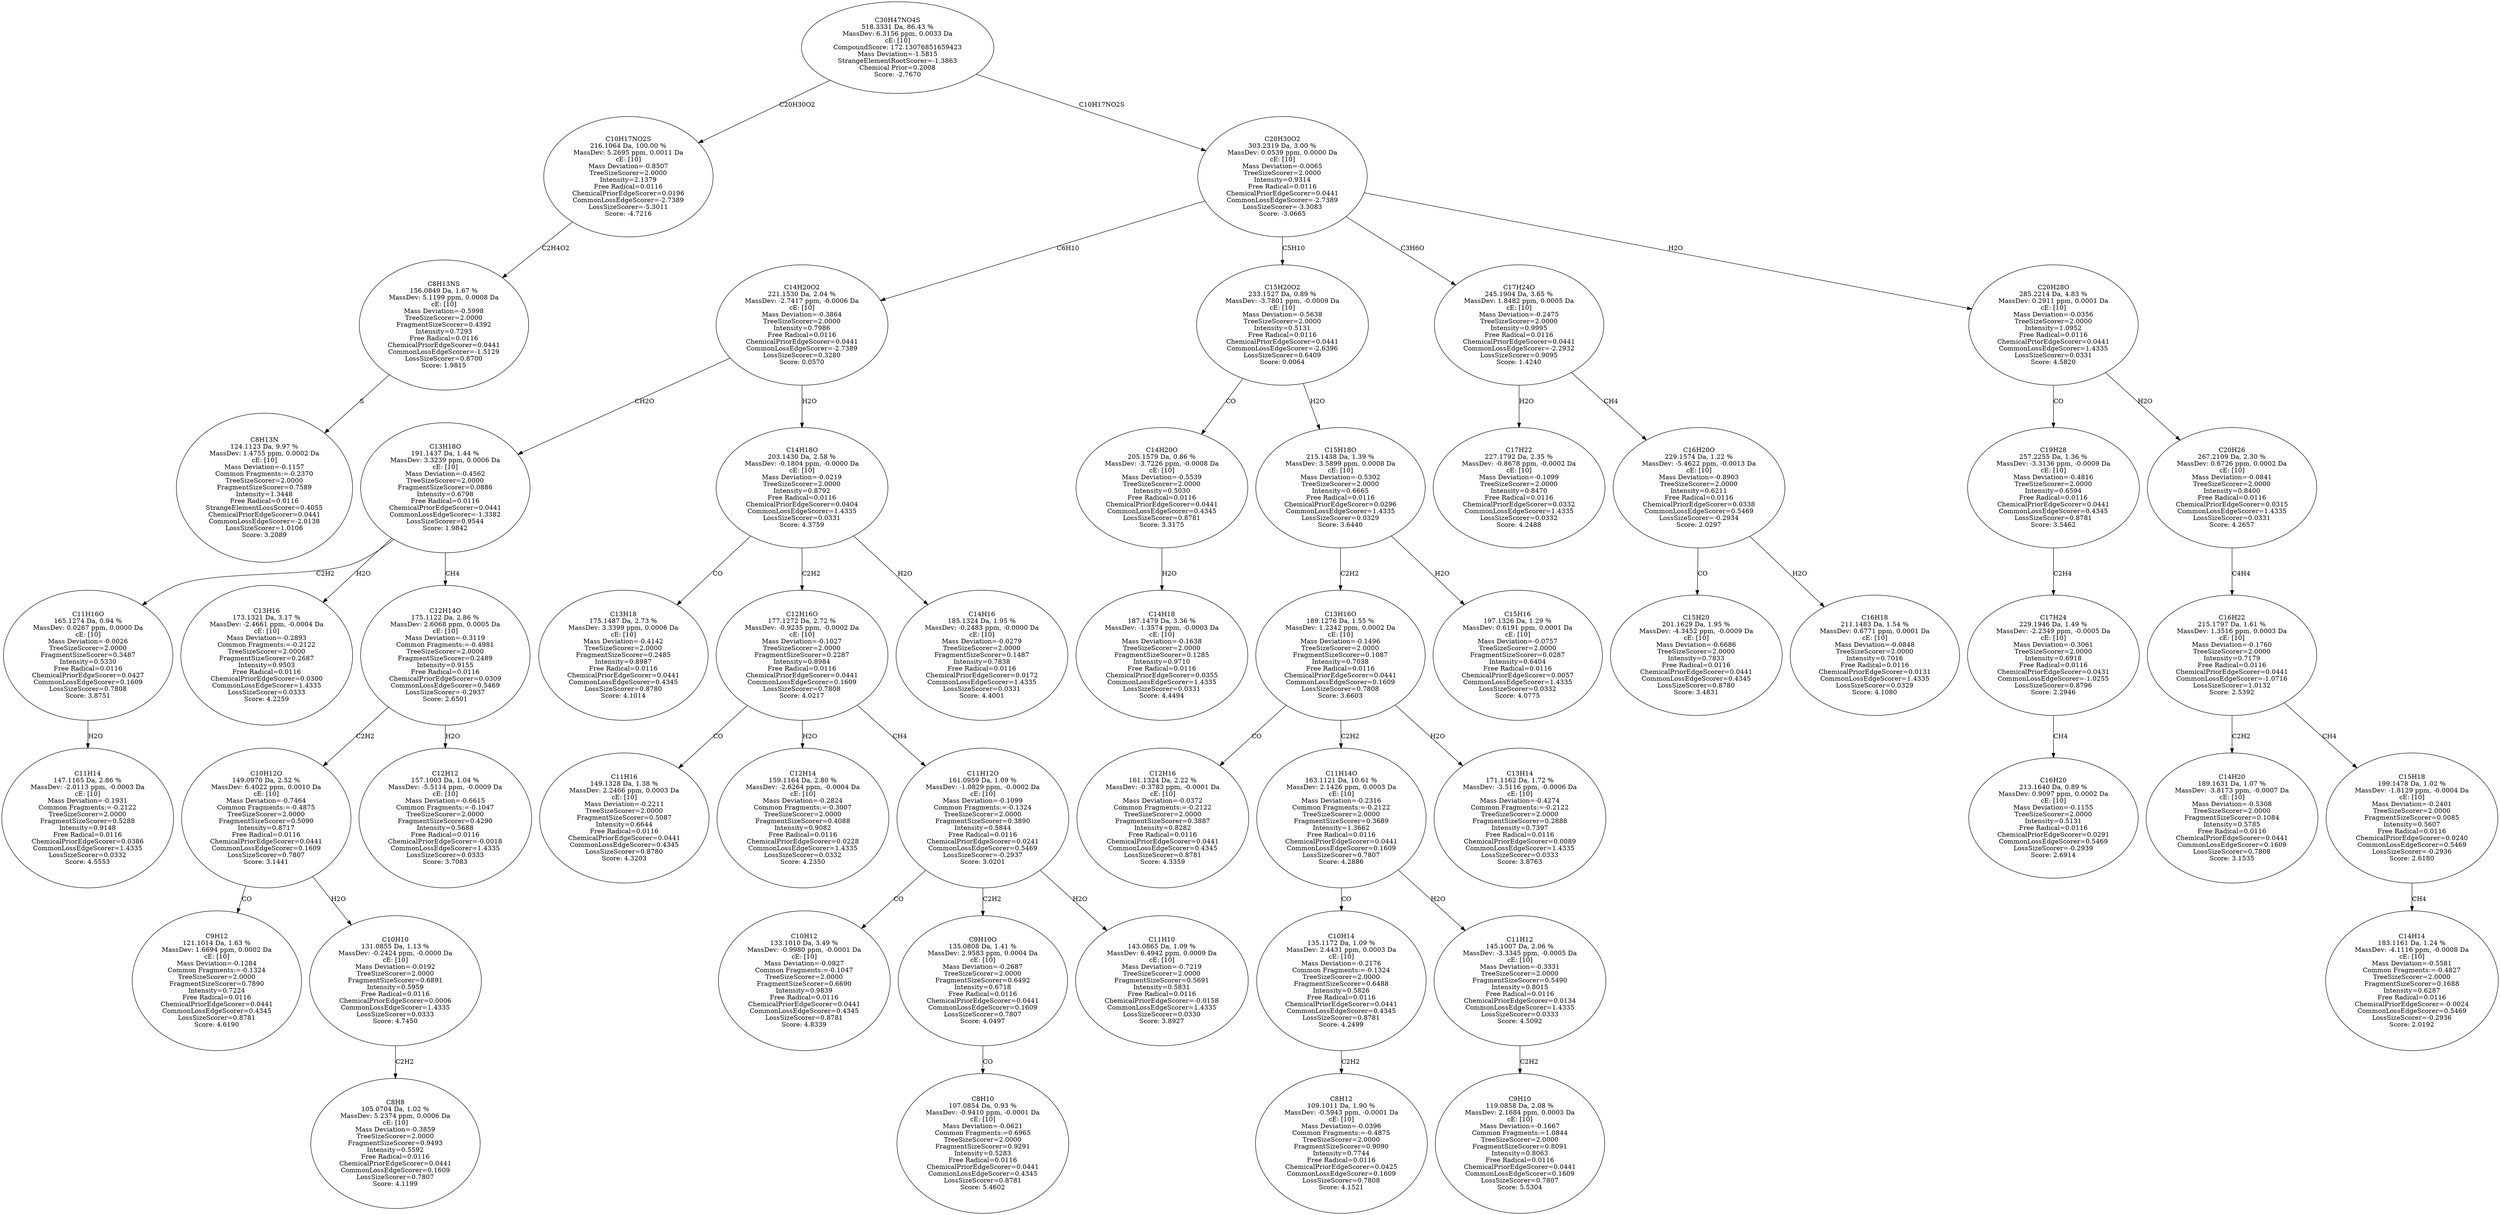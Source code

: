 strict digraph {
v1 [label="C8H13N\n124.1123 Da, 9.97 %\nMassDev: 1.4755 ppm, 0.0002 Da\ncE: [10]\nMass Deviation=-0.1157\nCommon Fragments:=-0.2370\nTreeSizeScorer=2.0000\nFragmentSizeScorer=0.7589\nIntensity=1.3448\nFree Radical=0.0116\nStrangeElementLossScorer=0.4055\nChemicalPriorEdgeScorer=0.0441\nCommonLossEdgeScorer=-2.0138\nLossSizeScorer=1.0106\nScore: 3.2089"];
v2 [label="C8H13NS\n156.0849 Da, 1.67 %\nMassDev: 5.1199 ppm, 0.0008 Da\ncE: [10]\nMass Deviation=-0.5998\nTreeSizeScorer=2.0000\nFragmentSizeScorer=0.4392\nIntensity=0.7293\nFree Radical=0.0116\nChemicalPriorEdgeScorer=0.0441\nCommonLossEdgeScorer=-1.5129\nLossSizeScorer=0.8700\nScore: 1.9815"];
v3 [label="C10H17NO2S\n216.1064 Da, 100.00 %\nMassDev: 5.2695 ppm, 0.0011 Da\ncE: [10]\nMass Deviation=-0.8507\nTreeSizeScorer=2.0000\nIntensity=2.1379\nFree Radical=0.0116\nChemicalPriorEdgeScorer=0.0196\nCommonLossEdgeScorer=-2.7389\nLossSizeScorer=-5.3011\nScore: -4.7216"];
v4 [label="C11H14\n147.1165 Da, 2.86 %\nMassDev: -2.0113 ppm, -0.0003 Da\ncE: [10]\nMass Deviation=-0.1931\nCommon Fragments:=-0.2122\nTreeSizeScorer=2.0000\nFragmentSizeScorer=0.5288\nIntensity=0.9148\nFree Radical=0.0116\nChemicalPriorEdgeScorer=0.0386\nCommonLossEdgeScorer=1.4335\nLossSizeScorer=0.0332\nScore: 4.5553"];
v5 [label="C11H16O\n165.1274 Da, 0.94 %\nMassDev: 0.0267 ppm, 0.0000 Da\ncE: [10]\nMass Deviation=-0.0026\nTreeSizeScorer=2.0000\nFragmentSizeScorer=0.3487\nIntensity=0.5330\nFree Radical=0.0116\nChemicalPriorEdgeScorer=0.0427\nCommonLossEdgeScorer=0.1609\nLossSizeScorer=0.7808\nScore: 3.8751"];
v6 [label="C13H16\n173.1321 Da, 3.17 %\nMassDev: -2.4661 ppm, -0.0004 Da\ncE: [10]\nMass Deviation=-0.2893\nCommon Fragments:=-0.2122\nTreeSizeScorer=2.0000\nFragmentSizeScorer=0.2687\nIntensity=0.9503\nFree Radical=0.0116\nChemicalPriorEdgeScorer=0.0300\nCommonLossEdgeScorer=1.4335\nLossSizeScorer=0.0333\nScore: 4.2259"];
v7 [label="C9H12\n121.1014 Da, 1.63 %\nMassDev: 1.6694 ppm, 0.0002 Da\ncE: [10]\nMass Deviation=-0.1284\nCommon Fragments:=-0.1324\nTreeSizeScorer=2.0000\nFragmentSizeScorer=0.7890\nIntensity=0.7224\nFree Radical=0.0116\nChemicalPriorEdgeScorer=0.0441\nCommonLossEdgeScorer=0.4345\nLossSizeScorer=0.8781\nScore: 4.6190"];
v8 [label="C8H8\n105.0704 Da, 1.02 %\nMassDev: 5.2374 ppm, 0.0006 Da\ncE: [10]\nMass Deviation=-0.3859\nTreeSizeScorer=2.0000\nFragmentSizeScorer=0.9493\nIntensity=0.5592\nFree Radical=0.0116\nChemicalPriorEdgeScorer=0.0441\nCommonLossEdgeScorer=0.1609\nLossSizeScorer=0.7807\nScore: 4.1199"];
v9 [label="C10H10\n131.0855 Da, 1.13 %\nMassDev: -0.2424 ppm, -0.0000 Da\ncE: [10]\nMass Deviation=-0.0192\nTreeSizeScorer=2.0000\nFragmentSizeScorer=0.6891\nIntensity=0.5959\nFree Radical=0.0116\nChemicalPriorEdgeScorer=0.0006\nCommonLossEdgeScorer=1.4335\nLossSizeScorer=0.0333\nScore: 4.7450"];
v10 [label="C10H12O\n149.0970 Da, 2.52 %\nMassDev: 6.4022 ppm, 0.0010 Da\ncE: [10]\nMass Deviation=-0.7464\nCommon Fragments:=-0.4875\nTreeSizeScorer=2.0000\nFragmentSizeScorer=0.5090\nIntensity=0.8717\nFree Radical=0.0116\nChemicalPriorEdgeScorer=0.0441\nCommonLossEdgeScorer=0.1609\nLossSizeScorer=0.7807\nScore: 3.1441"];
v11 [label="C12H12\n157.1003 Da, 1.04 %\nMassDev: -5.5114 ppm, -0.0009 Da\ncE: [10]\nMass Deviation=-0.6615\nCommon Fragments:=-0.1047\nTreeSizeScorer=2.0000\nFragmentSizeScorer=0.4290\nIntensity=0.5688\nFree Radical=0.0116\nChemicalPriorEdgeScorer=-0.0018\nCommonLossEdgeScorer=1.4335\nLossSizeScorer=0.0333\nScore: 3.7083"];
v12 [label="C12H14O\n175.1122 Da, 2.86 %\nMassDev: 2.6068 ppm, 0.0005 Da\ncE: [10]\nMass Deviation=-0.3119\nCommon Fragments:=-0.4981\nTreeSizeScorer=2.0000\nFragmentSizeScorer=0.2489\nIntensity=0.9155\nFree Radical=0.0116\nChemicalPriorEdgeScorer=0.0309\nCommonLossEdgeScorer=0.5469\nLossSizeScorer=-0.2937\nScore: 2.6501"];
v13 [label="C13H18O\n191.1437 Da, 1.44 %\nMassDev: 3.3239 ppm, 0.0006 Da\ncE: [10]\nMass Deviation=-0.4562\nTreeSizeScorer=2.0000\nFragmentSizeScorer=0.0886\nIntensity=0.6798\nFree Radical=0.0116\nChemicalPriorEdgeScorer=0.0441\nCommonLossEdgeScorer=-1.3382\nLossSizeScorer=0.9544\nScore: 1.9842"];
v14 [label="C13H18\n175.1487 Da, 2.73 %\nMassDev: 3.3399 ppm, 0.0006 Da\ncE: [10]\nMass Deviation=-0.4142\nTreeSizeScorer=2.0000\nFragmentSizeScorer=0.2485\nIntensity=0.8987\nFree Radical=0.0116\nChemicalPriorEdgeScorer=0.0441\nCommonLossEdgeScorer=0.4345\nLossSizeScorer=0.8780\nScore: 4.1014"];
v15 [label="C11H16\n149.1328 Da, 1.38 %\nMassDev: 2.2466 ppm, 0.0003 Da\ncE: [10]\nMass Deviation=-0.2211\nTreeSizeScorer=2.0000\nFragmentSizeScorer=0.5087\nIntensity=0.6644\nFree Radical=0.0116\nChemicalPriorEdgeScorer=0.0441\nCommonLossEdgeScorer=0.4345\nLossSizeScorer=0.8780\nScore: 4.3203"];
v16 [label="C12H14\n159.1164 Da, 2.80 %\nMassDev: -2.6264 ppm, -0.0004 Da\ncE: [10]\nMass Deviation=-0.2824\nCommon Fragments:=-0.3007\nTreeSizeScorer=2.0000\nFragmentSizeScorer=0.4088\nIntensity=0.9082\nFree Radical=0.0116\nChemicalPriorEdgeScorer=0.0228\nCommonLossEdgeScorer=1.4335\nLossSizeScorer=0.0332\nScore: 4.2350"];
v17 [label="C10H12\n133.1010 Da, 3.49 %\nMassDev: -0.9980 ppm, -0.0001 Da\ncE: [10]\nMass Deviation=-0.0827\nCommon Fragments:=-0.1047\nTreeSizeScorer=2.0000\nFragmentSizeScorer=0.6690\nIntensity=0.9839\nFree Radical=0.0116\nChemicalPriorEdgeScorer=0.0441\nCommonLossEdgeScorer=0.4345\nLossSizeScorer=0.8781\nScore: 4.8339"];
v18 [label="C8H10\n107.0854 Da, 0.93 %\nMassDev: -0.9410 ppm, -0.0001 Da\ncE: [10]\nMass Deviation=-0.0621\nCommon Fragments:=0.6965\nTreeSizeScorer=2.0000\nFragmentSizeScorer=0.9291\nIntensity=0.5283\nFree Radical=0.0116\nChemicalPriorEdgeScorer=0.0441\nCommonLossEdgeScorer=0.4345\nLossSizeScorer=0.8781\nScore: 5.4602"];
v19 [label="C9H10O\n135.0808 Da, 1.41 %\nMassDev: 2.9583 ppm, 0.0004 Da\ncE: [10]\nMass Deviation=-0.2687\nTreeSizeScorer=2.0000\nFragmentSizeScorer=0.6492\nIntensity=0.6718\nFree Radical=0.0116\nChemicalPriorEdgeScorer=0.0441\nCommonLossEdgeScorer=0.1609\nLossSizeScorer=0.7807\nScore: 4.0497"];
v20 [label="C11H10\n143.0865 Da, 1.09 %\nMassDev: 6.4942 ppm, 0.0009 Da\ncE: [10]\nMass Deviation=-0.7219\nTreeSizeScorer=2.0000\nFragmentSizeScorer=0.5691\nIntensity=0.5831\nFree Radical=0.0116\nChemicalPriorEdgeScorer=-0.0158\nCommonLossEdgeScorer=1.4335\nLossSizeScorer=0.0330\nScore: 3.8927"];
v21 [label="C11H12O\n161.0959 Da, 1.09 %\nMassDev: -1.0829 ppm, -0.0002 Da\ncE: [10]\nMass Deviation=-0.1099\nCommon Fragments:=-0.1324\nTreeSizeScorer=2.0000\nFragmentSizeScorer=0.3890\nIntensity=0.5844\nFree Radical=0.0116\nChemicalPriorEdgeScorer=0.0241\nCommonLossEdgeScorer=0.5469\nLossSizeScorer=-0.2937\nScore: 3.0201"];
v22 [label="C12H16O\n177.1272 Da, 2.72 %\nMassDev: -0.9235 ppm, -0.0002 Da\ncE: [10]\nMass Deviation=-0.1027\nTreeSizeScorer=2.0000\nFragmentSizeScorer=0.2287\nIntensity=0.8984\nFree Radical=0.0116\nChemicalPriorEdgeScorer=0.0441\nCommonLossEdgeScorer=0.1609\nLossSizeScorer=0.7808\nScore: 4.0217"];
v23 [label="C14H16\n185.1324 Da, 1.95 %\nMassDev: -0.2483 ppm, -0.0000 Da\ncE: [10]\nMass Deviation=-0.0279\nTreeSizeScorer=2.0000\nFragmentSizeScorer=0.1487\nIntensity=0.7838\nFree Radical=0.0116\nChemicalPriorEdgeScorer=0.0172\nCommonLossEdgeScorer=1.4335\nLossSizeScorer=0.0331\nScore: 4.4001"];
v24 [label="C14H18O\n203.1430 Da, 2.58 %\nMassDev: -0.1804 ppm, -0.0000 Da\ncE: [10]\nMass Deviation=-0.0219\nTreeSizeScorer=2.0000\nIntensity=0.8792\nFree Radical=0.0116\nChemicalPriorEdgeScorer=0.0404\nCommonLossEdgeScorer=1.4335\nLossSizeScorer=0.0331\nScore: 4.3759"];
v25 [label="C14H20O2\n221.1530 Da, 2.04 %\nMassDev: -2.7417 ppm, -0.0006 Da\ncE: [10]\nMass Deviation=-0.3864\nTreeSizeScorer=2.0000\nIntensity=0.7986\nFree Radical=0.0116\nChemicalPriorEdgeScorer=0.0441\nCommonLossEdgeScorer=-2.7389\nLossSizeScorer=0.3280\nScore: 0.0570"];
v26 [label="C14H18\n187.1479 Da, 3.36 %\nMassDev: -1.3574 ppm, -0.0003 Da\ncE: [10]\nMass Deviation=-0.1638\nTreeSizeScorer=2.0000\nFragmentSizeScorer=0.1285\nIntensity=0.9710\nFree Radical=0.0116\nChemicalPriorEdgeScorer=0.0355\nCommonLossEdgeScorer=1.4335\nLossSizeScorer=0.0331\nScore: 4.4494"];
v27 [label="C14H20O\n205.1579 Da, 0.86 %\nMassDev: -3.7226 ppm, -0.0008 Da\ncE: [10]\nMass Deviation=-0.5539\nTreeSizeScorer=2.0000\nIntensity=0.5030\nFree Radical=0.0116\nChemicalPriorEdgeScorer=0.0441\nCommonLossEdgeScorer=0.4345\nLossSizeScorer=0.8781\nScore: 3.3175"];
v28 [label="C12H16\n161.1324 Da, 2.22 %\nMassDev: -0.3783 ppm, -0.0001 Da\ncE: [10]\nMass Deviation=-0.0372\nCommon Fragments:=-0.2122\nTreeSizeScorer=2.0000\nFragmentSizeScorer=0.3887\nIntensity=0.8282\nFree Radical=0.0116\nChemicalPriorEdgeScorer=0.0441\nCommonLossEdgeScorer=0.4345\nLossSizeScorer=0.8781\nScore: 4.3359"];
v29 [label="C8H12\n109.1011 Da, 1.90 %\nMassDev: -0.5943 ppm, -0.0001 Da\ncE: [10]\nMass Deviation=-0.0396\nCommon Fragments:=-0.4875\nTreeSizeScorer=2.0000\nFragmentSizeScorer=0.9090\nIntensity=0.7744\nFree Radical=0.0116\nChemicalPriorEdgeScorer=0.0425\nCommonLossEdgeScorer=0.1609\nLossSizeScorer=0.7808\nScore: 4.1521"];
v30 [label="C10H14\n135.1172 Da, 1.09 %\nMassDev: 2.4431 ppm, 0.0003 Da\ncE: [10]\nMass Deviation=-0.2176\nCommon Fragments:=-0.1324\nTreeSizeScorer=2.0000\nFragmentSizeScorer=0.6488\nIntensity=0.5826\nFree Radical=0.0116\nChemicalPriorEdgeScorer=0.0441\nCommonLossEdgeScorer=0.4345\nLossSizeScorer=0.8781\nScore: 4.2499"];
v31 [label="C9H10\n119.0858 Da, 2.08 %\nMassDev: 2.1684 ppm, 0.0003 Da\ncE: [10]\nMass Deviation=-0.1667\nCommon Fragments:=1.0844\nTreeSizeScorer=2.0000\nFragmentSizeScorer=0.8091\nIntensity=0.8063\nFree Radical=0.0116\nChemicalPriorEdgeScorer=0.0441\nCommonLossEdgeScorer=0.1609\nLossSizeScorer=0.7807\nScore: 5.5304"];
v32 [label="C11H12\n145.1007 Da, 2.06 %\nMassDev: -3.3345 ppm, -0.0005 Da\ncE: [10]\nMass Deviation=-0.3331\nTreeSizeScorer=2.0000\nFragmentSizeScorer=0.5490\nIntensity=0.8015\nFree Radical=0.0116\nChemicalPriorEdgeScorer=0.0134\nCommonLossEdgeScorer=1.4335\nLossSizeScorer=0.0333\nScore: 4.5092"];
v33 [label="C11H14O\n163.1121 Da, 10.61 %\nMassDev: 2.1426 ppm, 0.0003 Da\ncE: [10]\nMass Deviation=-0.2316\nCommon Fragments:=-0.2122\nTreeSizeScorer=2.0000\nFragmentSizeScorer=0.3689\nIntensity=1.3662\nFree Radical=0.0116\nChemicalPriorEdgeScorer=0.0441\nCommonLossEdgeScorer=0.1609\nLossSizeScorer=0.7807\nScore: 4.2886"];
v34 [label="C13H14\n171.1162 Da, 1.72 %\nMassDev: -3.5116 ppm, -0.0006 Da\ncE: [10]\nMass Deviation=-0.4274\nCommon Fragments:=-0.2122\nTreeSizeScorer=2.0000\nFragmentSizeScorer=0.2888\nIntensity=0.7397\nFree Radical=0.0116\nChemicalPriorEdgeScorer=0.0089\nCommonLossEdgeScorer=1.4335\nLossSizeScorer=0.0333\nScore: 3.8763"];
v35 [label="C13H16O\n189.1276 Da, 1.55 %\nMassDev: 1.2342 ppm, 0.0002 Da\ncE: [10]\nMass Deviation=-0.1496\nTreeSizeScorer=2.0000\nFragmentSizeScorer=0.1087\nIntensity=0.7038\nFree Radical=0.0116\nChemicalPriorEdgeScorer=0.0441\nCommonLossEdgeScorer=0.1609\nLossSizeScorer=0.7808\nScore: 3.6603"];
v36 [label="C15H16\n197.1326 Da, 1.29 %\nMassDev: 0.6191 ppm, 0.0001 Da\ncE: [10]\nMass Deviation=-0.0757\nTreeSizeScorer=2.0000\nFragmentSizeScorer=0.0287\nIntensity=0.6404\nFree Radical=0.0116\nChemicalPriorEdgeScorer=0.0057\nCommonLossEdgeScorer=1.4335\nLossSizeScorer=0.0332\nScore: 4.0775"];
v37 [label="C15H18O\n215.1438 Da, 1.39 %\nMassDev: 3.5899 ppm, 0.0008 Da\ncE: [10]\nMass Deviation=-0.5302\nTreeSizeScorer=2.0000\nIntensity=0.6665\nFree Radical=0.0116\nChemicalPriorEdgeScorer=0.0296\nCommonLossEdgeScorer=1.4335\nLossSizeScorer=0.0329\nScore: 3.6440"];
v38 [label="C15H20O2\n233.1527 Da, 0.89 %\nMassDev: -3.7801 ppm, -0.0009 Da\ncE: [10]\nMass Deviation=-0.5638\nTreeSizeScorer=2.0000\nIntensity=0.5131\nFree Radical=0.0116\nChemicalPriorEdgeScorer=0.0441\nCommonLossEdgeScorer=-2.6396\nLossSizeScorer=0.6409\nScore: 0.0064"];
v39 [label="C17H22\n227.1792 Da, 2.35 %\nMassDev: -0.8678 ppm, -0.0002 Da\ncE: [10]\nMass Deviation=-0.1099\nTreeSizeScorer=2.0000\nIntensity=0.8470\nFree Radical=0.0116\nChemicalPriorEdgeScorer=0.0332\nCommonLossEdgeScorer=1.4335\nLossSizeScorer=0.0332\nScore: 4.2488"];
v40 [label="C15H20\n201.1629 Da, 1.95 %\nMassDev: -4.3452 ppm, -0.0009 Da\ncE: [10]\nMass Deviation=-0.6686\nTreeSizeScorer=2.0000\nIntensity=0.7833\nFree Radical=0.0116\nChemicalPriorEdgeScorer=0.0441\nCommonLossEdgeScorer=0.4345\nLossSizeScorer=0.8780\nScore: 3.4831"];
v41 [label="C16H18\n211.1483 Da, 1.54 %\nMassDev: 0.6771 ppm, 0.0001 Da\ncE: [10]\nMass Deviation=-0.0848\nTreeSizeScorer=2.0000\nIntensity=0.7016\nFree Radical=0.0116\nChemicalPriorEdgeScorer=0.0131\nCommonLossEdgeScorer=1.4335\nLossSizeScorer=0.0329\nScore: 4.1080"];
v42 [label="C16H20O\n229.1574 Da, 1.22 %\nMassDev: -5.4622 ppm, -0.0013 Da\ncE: [10]\nMass Deviation=-0.8903\nTreeSizeScorer=2.0000\nIntensity=0.6211\nFree Radical=0.0116\nChemicalPriorEdgeScorer=0.0338\nCommonLossEdgeScorer=0.5469\nLossSizeScorer=-0.2934\nScore: 2.0297"];
v43 [label="C17H24O\n245.1904 Da, 3.65 %\nMassDev: 1.8482 ppm, 0.0005 Da\ncE: [10]\nMass Deviation=-0.2475\nTreeSizeScorer=2.0000\nIntensity=0.9995\nFree Radical=0.0116\nChemicalPriorEdgeScorer=0.0441\nCommonLossEdgeScorer=-2.2932\nLossSizeScorer=0.9095\nScore: 1.4240"];
v44 [label="C16H20\n213.1640 Da, 0.89 %\nMassDev: 0.9097 ppm, 0.0002 Da\ncE: [10]\nMass Deviation=-0.1155\nTreeSizeScorer=2.0000\nIntensity=0.5131\nFree Radical=0.0116\nChemicalPriorEdgeScorer=0.0291\nCommonLossEdgeScorer=0.5469\nLossSizeScorer=-0.2939\nScore: 2.6914"];
v45 [label="C17H24\n229.1946 Da, 1.49 %\nMassDev: -2.2349 ppm, -0.0005 Da\ncE: [10]\nMass Deviation=-0.3061\nTreeSizeScorer=2.0000\nIntensity=0.6918\nFree Radical=0.0116\nChemicalPriorEdgeScorer=0.0431\nCommonLossEdgeScorer=-1.0255\nLossSizeScorer=0.8796\nScore: 2.2946"];
v46 [label="C19H28\n257.2255 Da, 1.36 %\nMassDev: -3.3136 ppm, -0.0009 Da\ncE: [10]\nMass Deviation=-0.4816\nTreeSizeScorer=2.0000\nIntensity=0.6594\nFree Radical=0.0116\nChemicalPriorEdgeScorer=0.0441\nCommonLossEdgeScorer=0.4345\nLossSizeScorer=0.8781\nScore: 3.5462"];
v47 [label="C14H20\n189.1631 Da, 1.07 %\nMassDev: -3.8173 ppm, -0.0007 Da\ncE: [10]\nMass Deviation=-0.5308\nTreeSizeScorer=2.0000\nFragmentSizeScorer=0.1084\nIntensity=0.5785\nFree Radical=0.0116\nChemicalPriorEdgeScorer=0.0441\nCommonLossEdgeScorer=0.1609\nLossSizeScorer=0.7808\nScore: 3.1535"];
v48 [label="C14H14\n183.1161 Da, 1.24 %\nMassDev: -4.1116 ppm, -0.0008 Da\ncE: [10]\nMass Deviation=-0.5581\nCommon Fragments:=-0.4827\nTreeSizeScorer=2.0000\nFragmentSizeScorer=0.1688\nIntensity=0.6287\nFree Radical=0.0116\nChemicalPriorEdgeScorer=-0.0024\nCommonLossEdgeScorer=0.5469\nLossSizeScorer=-0.2936\nScore: 2.0192"];
v49 [label="C15H18\n199.1478 Da, 1.02 %\nMassDev: -1.8129 ppm, -0.0004 Da\ncE: [10]\nMass Deviation=-0.2401\nTreeSizeScorer=2.0000\nFragmentSizeScorer=0.0085\nIntensity=0.5607\nFree Radical=0.0116\nChemicalPriorEdgeScorer=0.0240\nCommonLossEdgeScorer=0.5469\nLossSizeScorer=-0.2936\nScore: 2.6180"];
v50 [label="C16H22\n215.1797 Da, 1.61 %\nMassDev: 1.3516 ppm, 0.0003 Da\ncE: [10]\nMass Deviation=-0.1760\nTreeSizeScorer=2.0000\nIntensity=0.7179\nFree Radical=0.0116\nChemicalPriorEdgeScorer=0.0441\nCommonLossEdgeScorer=-1.0716\nLossSizeScorer=1.0132\nScore: 2.5392"];
v51 [label="C20H26\n267.2109 Da, 2.30 %\nMassDev: 0.6726 ppm, 0.0002 Da\ncE: [10]\nMass Deviation=-0.0841\nTreeSizeScorer=2.0000\nIntensity=0.8400\nFree Radical=0.0116\nChemicalPriorEdgeScorer=0.0315\nCommonLossEdgeScorer=1.4335\nLossSizeScorer=0.0331\nScore: 4.2657"];
v52 [label="C20H28O\n285.2214 Da, 4.83 %\nMassDev: 0.2911 ppm, 0.0001 Da\ncE: [10]\nMass Deviation=-0.0356\nTreeSizeScorer=2.0000\nIntensity=1.0952\nFree Radical=0.0116\nChemicalPriorEdgeScorer=0.0441\nCommonLossEdgeScorer=1.4335\nLossSizeScorer=0.0331\nScore: 4.5820"];
v53 [label="C20H30O2\n303.2319 Da, 3.00 %\nMassDev: 0.0539 ppm, 0.0000 Da\ncE: [10]\nMass Deviation=-0.0065\nTreeSizeScorer=2.0000\nIntensity=0.9314\nFree Radical=0.0116\nChemicalPriorEdgeScorer=0.0441\nCommonLossEdgeScorer=-2.7389\nLossSizeScorer=-3.3083\nScore: -3.0665"];
v54 [label="C30H47NO4S\n518.3331 Da, 86.43 %\nMassDev: 6.3156 ppm, 0.0033 Da\ncE: [10]\nCompoundScore: 172.13076851659423\nMass Deviation=-1.5815\nStrangeElementRootScorer=-1.3863\nChemical Prior=0.2008\nScore: -2.7670"];
v2 -> v1 [label="S"];
v3 -> v2 [label="C2H4O2"];
v54 -> v3 [label="C20H30O2"];
v5 -> v4 [label="H2O"];
v13 -> v5 [label="C2H2"];
v13 -> v6 [label="H2O"];
v10 -> v7 [label="CO"];
v9 -> v8 [label="C2H2"];
v10 -> v9 [label="H2O"];
v12 -> v10 [label="C2H2"];
v12 -> v11 [label="H2O"];
v13 -> v12 [label="CH4"];
v25 -> v13 [label="CH2O"];
v24 -> v14 [label="CO"];
v22 -> v15 [label="CO"];
v22 -> v16 [label="H2O"];
v21 -> v17 [label="CO"];
v19 -> v18 [label="CO"];
v21 -> v19 [label="C2H2"];
v21 -> v20 [label="H2O"];
v22 -> v21 [label="CH4"];
v24 -> v22 [label="C2H2"];
v24 -> v23 [label="H2O"];
v25 -> v24 [label="H2O"];
v53 -> v25 [label="C6H10"];
v27 -> v26 [label="H2O"];
v38 -> v27 [label="CO"];
v35 -> v28 [label="CO"];
v30 -> v29 [label="C2H2"];
v33 -> v30 [label="CO"];
v32 -> v31 [label="C2H2"];
v33 -> v32 [label="H2O"];
v35 -> v33 [label="C2H2"];
v35 -> v34 [label="H2O"];
v37 -> v35 [label="C2H2"];
v37 -> v36 [label="H2O"];
v38 -> v37 [label="H2O"];
v53 -> v38 [label="C5H10"];
v43 -> v39 [label="H2O"];
v42 -> v40 [label="CO"];
v42 -> v41 [label="H2O"];
v43 -> v42 [label="CH4"];
v53 -> v43 [label="C3H6O"];
v45 -> v44 [label="CH4"];
v46 -> v45 [label="C2H4"];
v52 -> v46 [label="CO"];
v50 -> v47 [label="C2H2"];
v49 -> v48 [label="CH4"];
v50 -> v49 [label="CH4"];
v51 -> v50 [label="C4H4"];
v52 -> v51 [label="H2O"];
v53 -> v52 [label="H2O"];
v54 -> v53 [label="C10H17NO2S"];
}